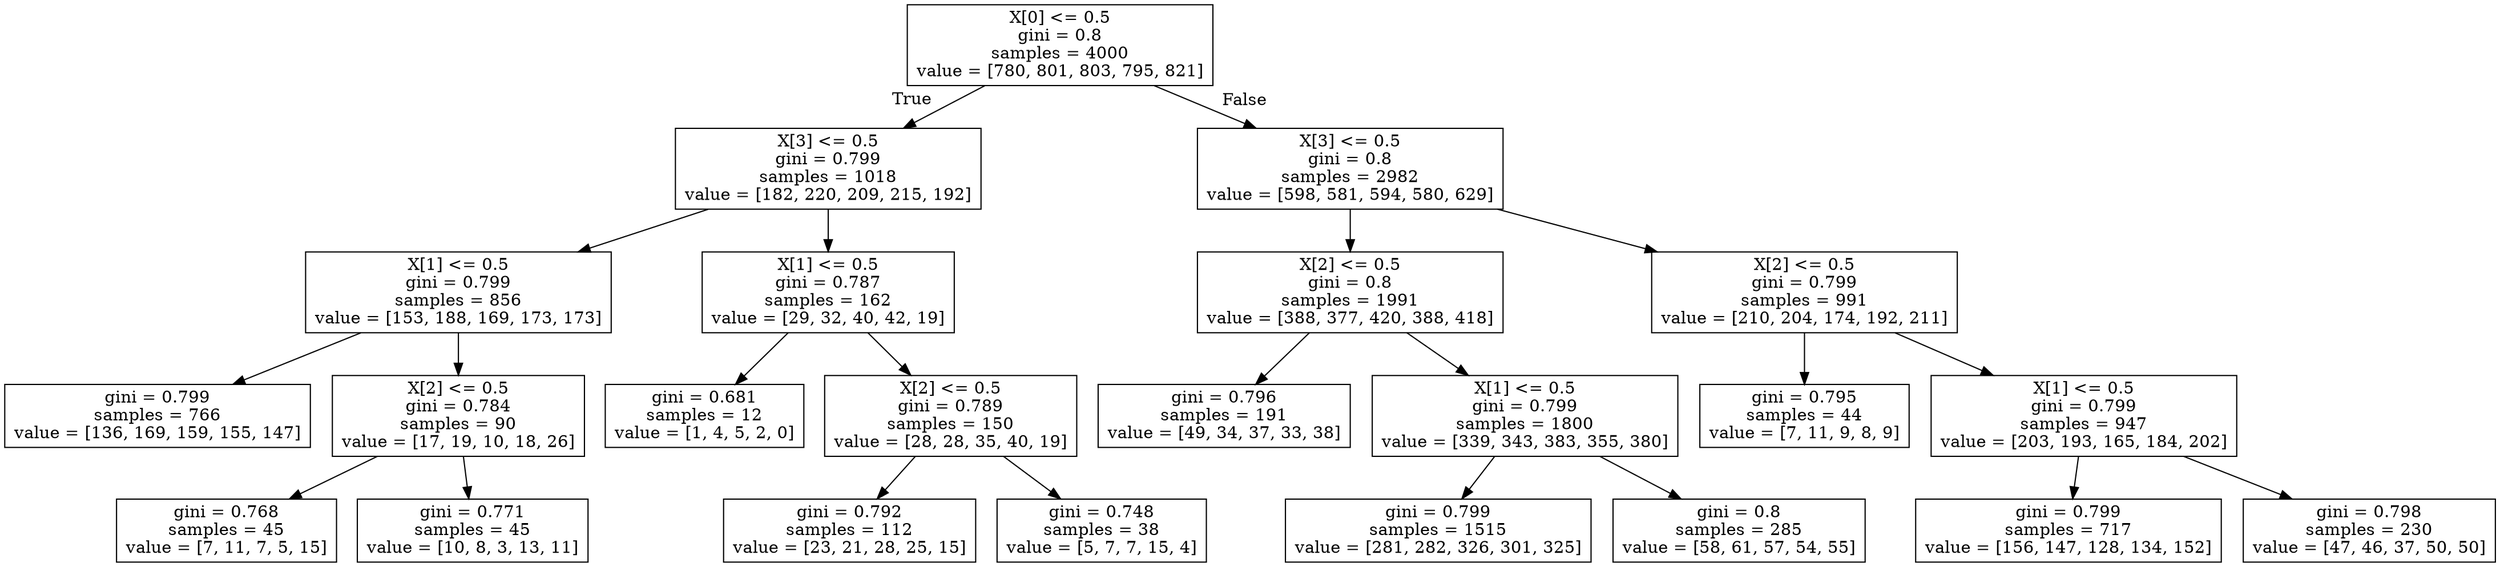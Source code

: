 digraph Tree {
node [shape=box] ;
0 [label="X[0] <= 0.5\ngini = 0.8\nsamples = 4000\nvalue = [780, 801, 803, 795, 821]"] ;
1 [label="X[3] <= 0.5\ngini = 0.799\nsamples = 1018\nvalue = [182, 220, 209, 215, 192]"] ;
0 -> 1 [labeldistance=2.5, labelangle=45, headlabel="True"] ;
2 [label="X[1] <= 0.5\ngini = 0.799\nsamples = 856\nvalue = [153, 188, 169, 173, 173]"] ;
1 -> 2 ;
3 [label="gini = 0.799\nsamples = 766\nvalue = [136, 169, 159, 155, 147]"] ;
2 -> 3 ;
4 [label="X[2] <= 0.5\ngini = 0.784\nsamples = 90\nvalue = [17, 19, 10, 18, 26]"] ;
2 -> 4 ;
5 [label="gini = 0.768\nsamples = 45\nvalue = [7, 11, 7, 5, 15]"] ;
4 -> 5 ;
6 [label="gini = 0.771\nsamples = 45\nvalue = [10, 8, 3, 13, 11]"] ;
4 -> 6 ;
7 [label="X[1] <= 0.5\ngini = 0.787\nsamples = 162\nvalue = [29, 32, 40, 42, 19]"] ;
1 -> 7 ;
8 [label="gini = 0.681\nsamples = 12\nvalue = [1, 4, 5, 2, 0]"] ;
7 -> 8 ;
9 [label="X[2] <= 0.5\ngini = 0.789\nsamples = 150\nvalue = [28, 28, 35, 40, 19]"] ;
7 -> 9 ;
10 [label="gini = 0.792\nsamples = 112\nvalue = [23, 21, 28, 25, 15]"] ;
9 -> 10 ;
11 [label="gini = 0.748\nsamples = 38\nvalue = [5, 7, 7, 15, 4]"] ;
9 -> 11 ;
12 [label="X[3] <= 0.5\ngini = 0.8\nsamples = 2982\nvalue = [598, 581, 594, 580, 629]"] ;
0 -> 12 [labeldistance=2.5, labelangle=-45, headlabel="False"] ;
13 [label="X[2] <= 0.5\ngini = 0.8\nsamples = 1991\nvalue = [388, 377, 420, 388, 418]"] ;
12 -> 13 ;
14 [label="gini = 0.796\nsamples = 191\nvalue = [49, 34, 37, 33, 38]"] ;
13 -> 14 ;
15 [label="X[1] <= 0.5\ngini = 0.799\nsamples = 1800\nvalue = [339, 343, 383, 355, 380]"] ;
13 -> 15 ;
16 [label="gini = 0.799\nsamples = 1515\nvalue = [281, 282, 326, 301, 325]"] ;
15 -> 16 ;
17 [label="gini = 0.8\nsamples = 285\nvalue = [58, 61, 57, 54, 55]"] ;
15 -> 17 ;
18 [label="X[2] <= 0.5\ngini = 0.799\nsamples = 991\nvalue = [210, 204, 174, 192, 211]"] ;
12 -> 18 ;
19 [label="gini = 0.795\nsamples = 44\nvalue = [7, 11, 9, 8, 9]"] ;
18 -> 19 ;
20 [label="X[1] <= 0.5\ngini = 0.799\nsamples = 947\nvalue = [203, 193, 165, 184, 202]"] ;
18 -> 20 ;
21 [label="gini = 0.799\nsamples = 717\nvalue = [156, 147, 128, 134, 152]"] ;
20 -> 21 ;
22 [label="gini = 0.798\nsamples = 230\nvalue = [47, 46, 37, 50, 50]"] ;
20 -> 22 ;
}